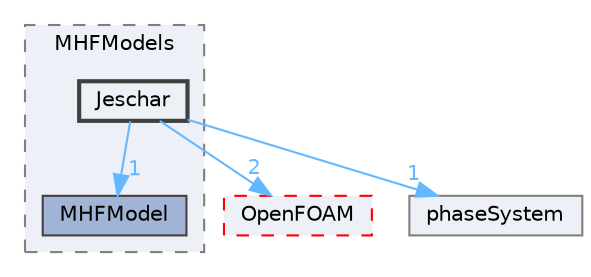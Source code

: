 digraph "src/phaseSystemModels/reactingEuler/multiphaseSystem/derivedFvPatchFields/wallBoilingSubModels/MHFModels/Jeschar"
{
 // LATEX_PDF_SIZE
  bgcolor="transparent";
  edge [fontname=Helvetica,fontsize=10,labelfontname=Helvetica,labelfontsize=10];
  node [fontname=Helvetica,fontsize=10,shape=box,height=0.2,width=0.4];
  compound=true
  subgraph clusterdir_863714129e1e98c8654df336ef2529e0 {
    graph [ bgcolor="#edf0f7", pencolor="grey50", label="MHFModels", fontname=Helvetica,fontsize=10 style="filled,dashed", URL="dir_863714129e1e98c8654df336ef2529e0.html",tooltip=""]
  dir_4940eef44ee6a2df9a92899ab79ea3da [label="MHFModel", fillcolor="#a2b4d6", color="grey25", style="filled", URL="dir_4940eef44ee6a2df9a92899ab79ea3da.html",tooltip=""];
  dir_79273af51f6063a2f9426da37c2cb4c3 [label="Jeschar", fillcolor="#edf0f7", color="grey25", style="filled,bold", URL="dir_79273af51f6063a2f9426da37c2cb4c3.html",tooltip=""];
  }
  dir_c5473ff19b20e6ec4dfe5c310b3778a8 [label="OpenFOAM", fillcolor="#edf0f7", color="red", style="filled,dashed", URL="dir_c5473ff19b20e6ec4dfe5c310b3778a8.html",tooltip=""];
  dir_dfe19b54a98af0254be9d6c989217747 [label="phaseSystem", fillcolor="#edf0f7", color="grey50", style="filled", URL="dir_dfe19b54a98af0254be9d6c989217747.html",tooltip=""];
  dir_79273af51f6063a2f9426da37c2cb4c3->dir_4940eef44ee6a2df9a92899ab79ea3da [headlabel="1", labeldistance=1.5 headhref="dir_001990_002395.html" href="dir_001990_002395.html" color="steelblue1" fontcolor="steelblue1"];
  dir_79273af51f6063a2f9426da37c2cb4c3->dir_c5473ff19b20e6ec4dfe5c310b3778a8 [headlabel="2", labeldistance=1.5 headhref="dir_001990_002695.html" href="dir_001990_002695.html" color="steelblue1" fontcolor="steelblue1"];
  dir_79273af51f6063a2f9426da37c2cb4c3->dir_dfe19b54a98af0254be9d6c989217747 [headlabel="1", labeldistance=1.5 headhref="dir_001990_002906.html" href="dir_001990_002906.html" color="steelblue1" fontcolor="steelblue1"];
}
